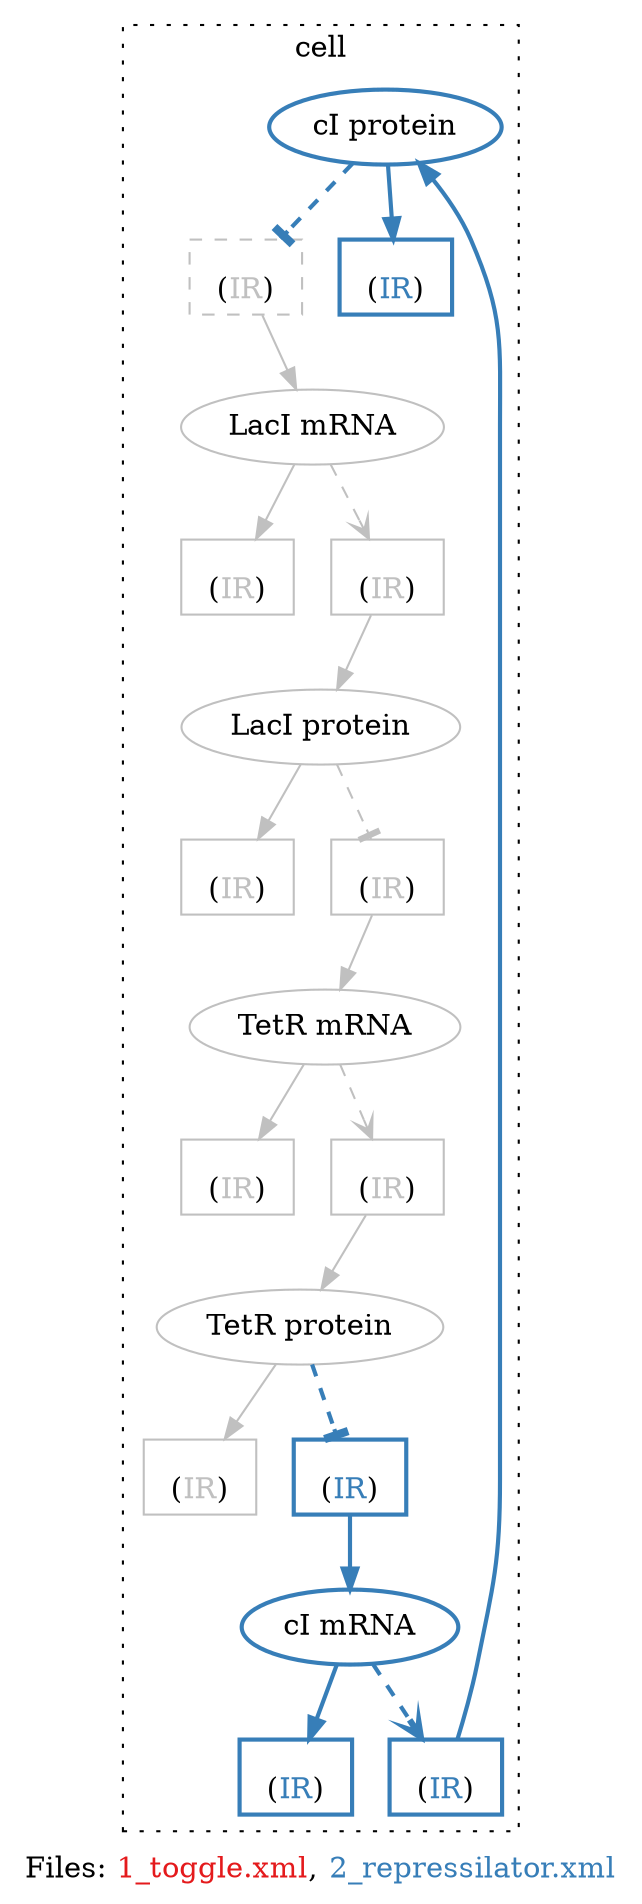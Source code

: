 


digraph comparison {
rankdir = TB;


subgraph cluster_cell {
graph[style=dotted];
label="cell";
"PZ" [color="#377eb8",label="cI protein"   , style="bold,"];
"PX" [color="grey",label="LacI protein"   , style=""];
"PY" [color="grey",label="TetR protein"   , style=""];
"Y" [color="grey",label="TetR mRNA"   , style=""];
"X" [color="grey",label="LacI mRNA"   , style=""];
"Z" [color="#377eb8",label="cI mRNA"   , style="bold,"];
Reaction2 [shape="rectangle", color="grey",  label=<<br/>(<font color='grey'>IR</font>)> , style=""];
Y -> Reaction2 [color="grey", style=""];
Reaction3 [shape="rectangle", color="#377eb8",  label=<<br/>(<font color='#377eb8'>IR</font>)> , style="bold,"];
Z -> Reaction3 [color="#377eb8", style="bold,"];
Reaction1 [shape="rectangle", color="grey",  label=<<br/>(<font color='grey'>IR</font>)> , style=""];
X -> Reaction1 [color="grey", style=""];
Reaction10 [shape="rectangle", color="grey",  label=<<br/>(<font color='grey'>IR</font>)> , style="dashed"];
Reaction10 -> X [color="grey", style=""];
Reaction7 [shape="rectangle", color="grey",  label=<<br/>(<font color='grey'>IR</font>)> , style=""];
PX -> Reaction7 [color="grey", style=""];
Reaction4 [shape="rectangle", color="grey",  label=<<br/>(<font color='grey'>IR</font>)> , style=""];
Reaction4 -> PX [color="grey", style=""];
Reaction5 [shape="rectangle", color="grey",  label=<<br/>(<font color='grey'>IR</font>)> , style=""];
Reaction5 -> PY [color="grey", style=""];
Reaction8 [shape="rectangle", color="grey",  label=<<br/>(<font color='grey'>IR</font>)> , style=""];
PY -> Reaction8 [color="grey", style=""];
Reaction9 [shape="rectangle", color="#377eb8",  label=<<br/>(<font color='#377eb8'>IR</font>)> , style="bold,"];
PZ -> Reaction9 [color="#377eb8", style="bold,"];
Reaction12 [shape="rectangle", color="#377eb8",  label=<<br/>(<font color='#377eb8'>IR</font>)> , style="bold,"];
Reaction12 -> Z [color="#377eb8", style="bold,"];
Reaction6 [shape="rectangle", color="#377eb8",  label=<<br/>(<font color='#377eb8'>IR</font>)> , style="bold,"];
Reaction6 -> PZ [color="#377eb8", style="bold,"];
Reaction11 [shape="rectangle", color="grey",  label=<<br/>(<font color='grey'>IR</font>)> , style=""];
Reaction11 -> Y [color="grey", style=""];
"PY" -> "Reaction10" [color="#e41a1c", arrowhead="tee" , style="invis,dashed"];
"X" -> "Reaction4" [color="grey", arrowhead="vee" , style="dashed"];
"PX" -> "Reaction11" [color="grey", arrowhead="tee" , style="dashed"];
"Z" -> "Reaction6" [color="#377eb8", arrowhead="vee" , style="bold,dashed"];
"PZ" -> "Reaction10" [color="#377eb8", arrowhead="tee" , style="bold,dashed"];
"PY" -> "Reaction12" [color="#377eb8", arrowhead="tee" , style="bold,dashed"];
"Y" -> "Reaction5" [color="grey", arrowhead="vee" , style="dashed"];


}
label=<Files: <font color='#e41a1c'>1_toggle.xml</font>, <font color='#377eb8'>2_repressilator.xml</font>>;
}
